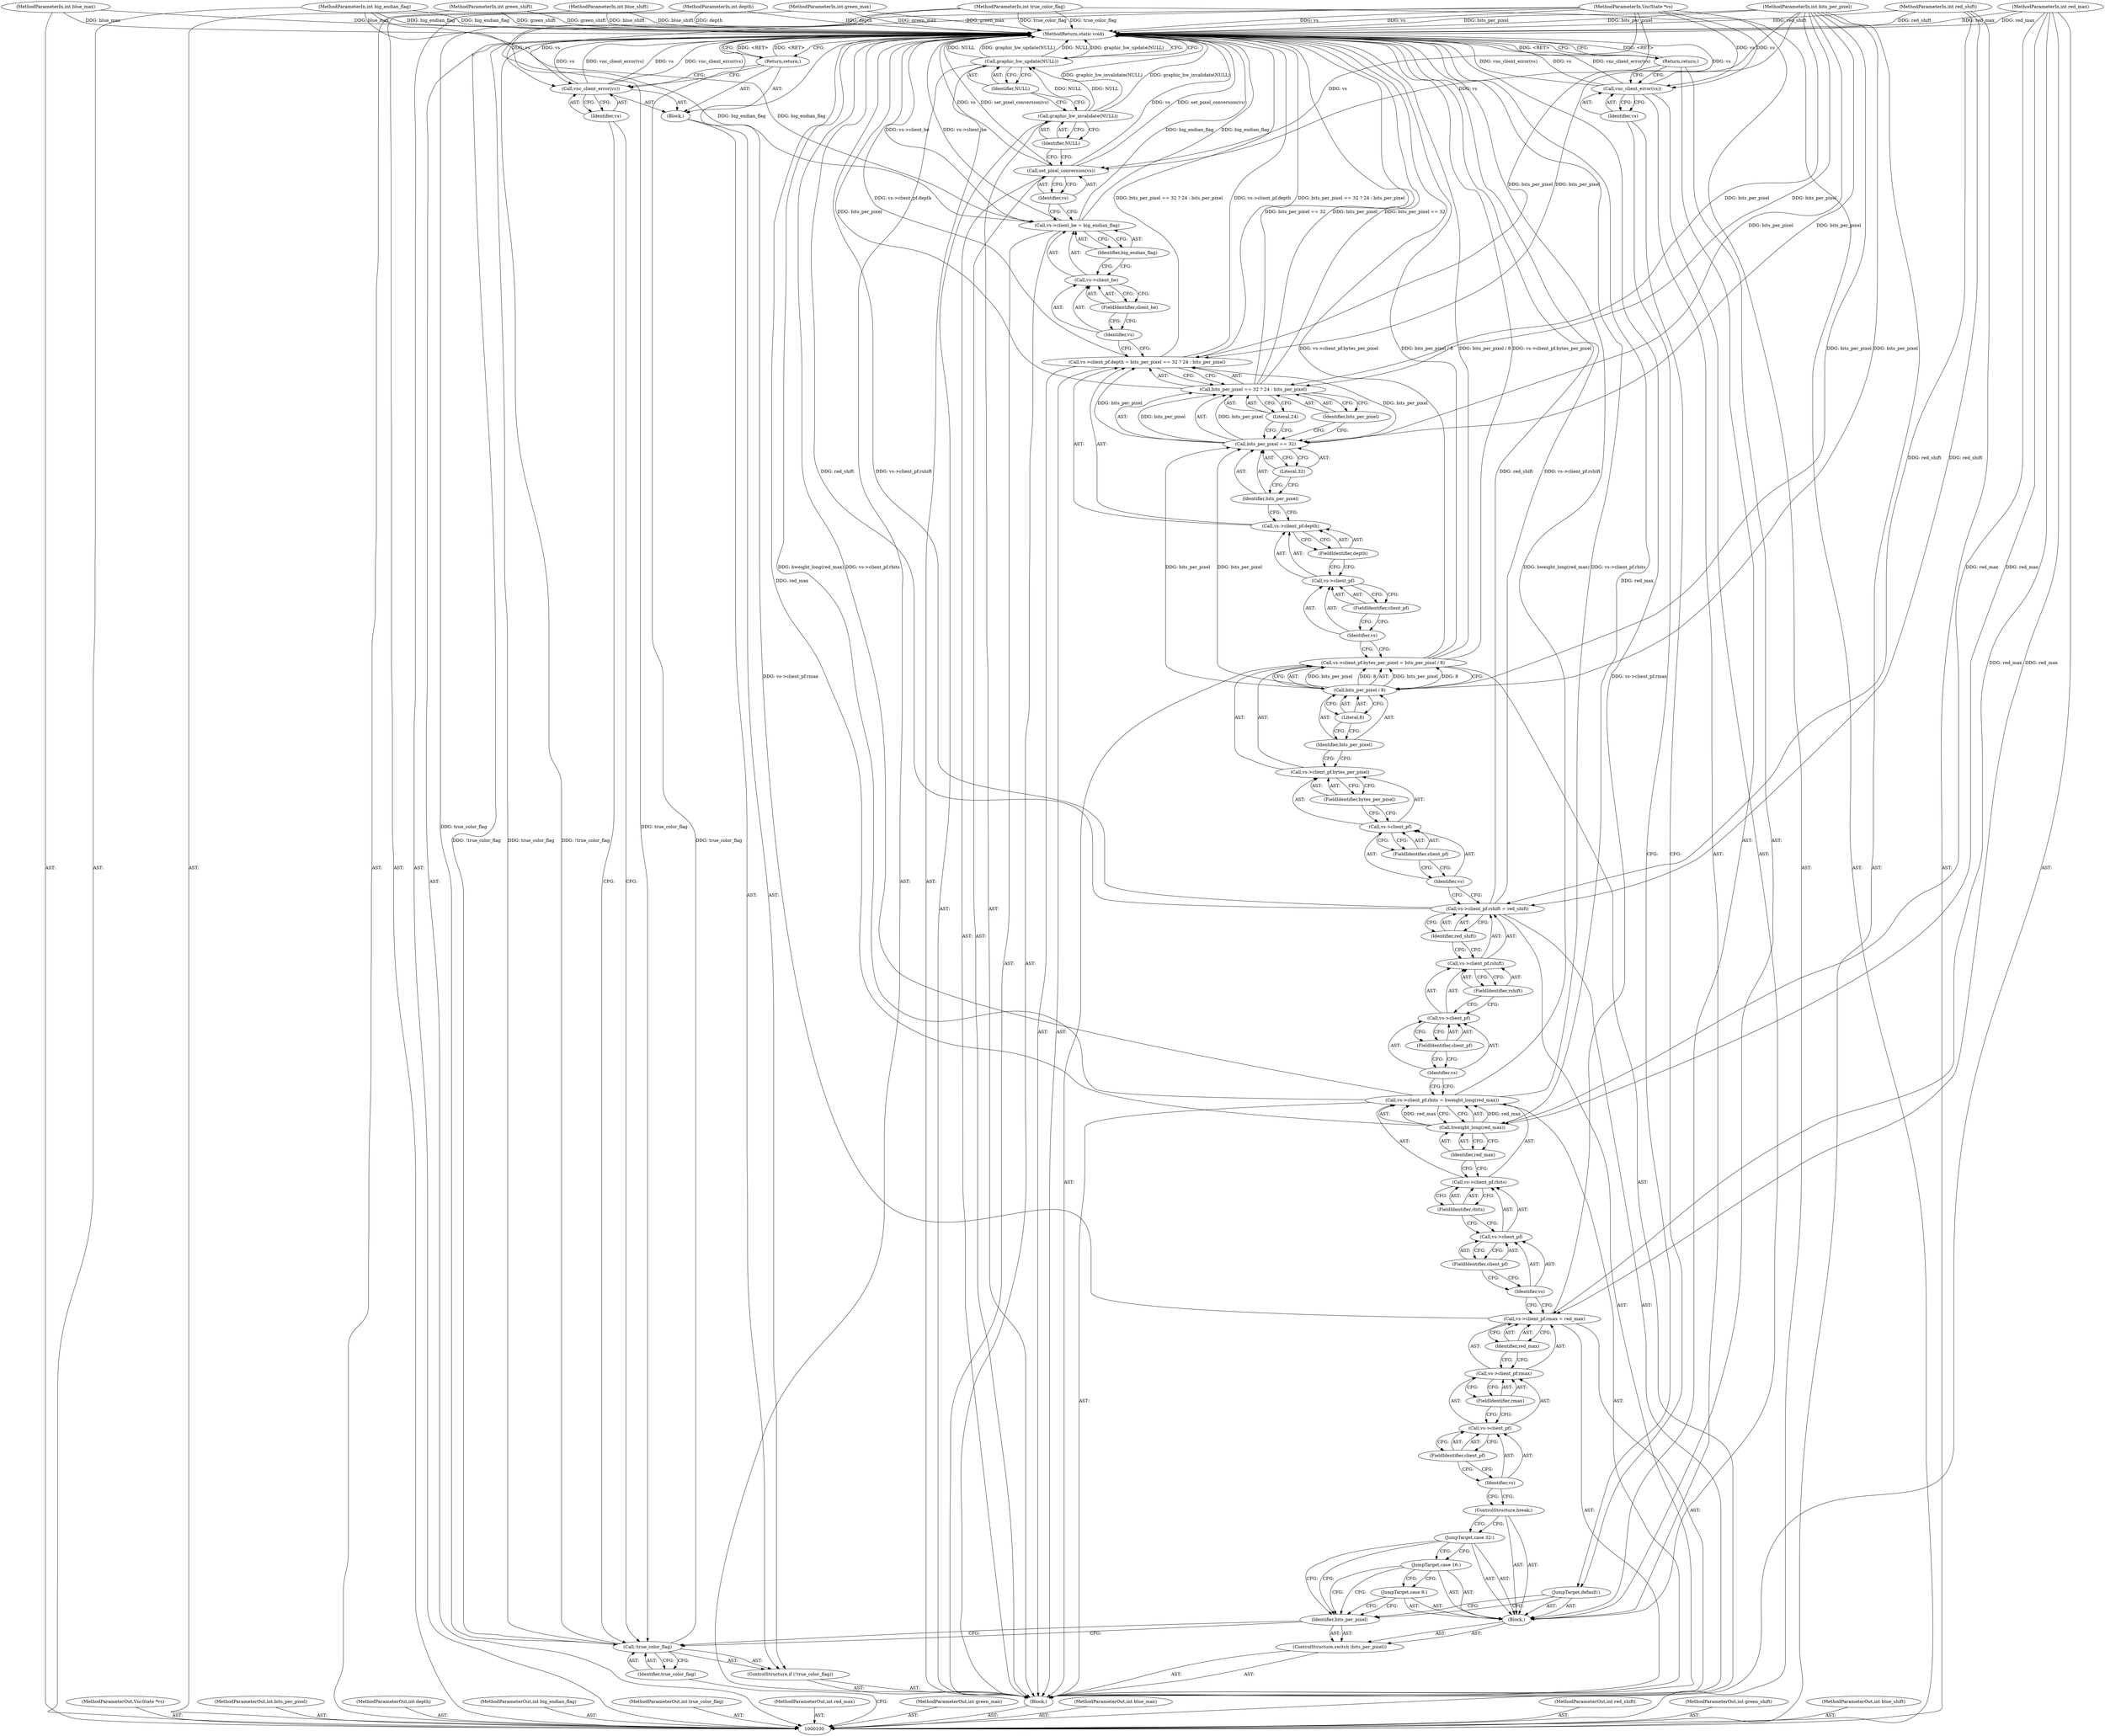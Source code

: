digraph "0_qemu_e6908bfe8e07f2b452e78e677da1b45b1c0f6829" {
"1000185" [label="(MethodReturn,static void)"];
"1000101" [label="(MethodParameterIn,VncState *vs)"];
"1000247" [label="(MethodParameterOut,VncState *vs)"];
"1000121" [label="(Identifier,bits_per_pixel)"];
"1000122" [label="(Block,)"];
"1000120" [label="(ControlStructure,switch (bits_per_pixel))"];
"1000123" [label="(JumpTarget,case 8:)"];
"1000124" [label="(JumpTarget,case 16:)"];
"1000125" [label="(JumpTarget,case 32:)"];
"1000126" [label="(ControlStructure,break;)"];
"1000127" [label="(JumpTarget,default:)"];
"1000129" [label="(Identifier,vs)"];
"1000128" [label="(Call,vnc_client_error(vs))"];
"1000130" [label="(Return,return;)"];
"1000102" [label="(MethodParameterIn,int bits_per_pixel)"];
"1000248" [label="(MethodParameterOut,int bits_per_pixel)"];
"1000103" [label="(MethodParameterIn,int depth)"];
"1000249" [label="(MethodParameterOut,int depth)"];
"1000136" [label="(FieldIdentifier,rmax)"];
"1000137" [label="(Identifier,red_max)"];
"1000131" [label="(Call,vs->client_pf.rmax = red_max)"];
"1000132" [label="(Call,vs->client_pf.rmax)"];
"1000133" [label="(Call,vs->client_pf)"];
"1000134" [label="(Identifier,vs)"];
"1000135" [label="(FieldIdentifier,client_pf)"];
"1000143" [label="(FieldIdentifier,rbits)"];
"1000144" [label="(Call,hweight_long(red_max))"];
"1000145" [label="(Identifier,red_max)"];
"1000138" [label="(Call,vs->client_pf.rbits = hweight_long(red_max))"];
"1000139" [label="(Call,vs->client_pf.rbits)"];
"1000140" [label="(Call,vs->client_pf)"];
"1000141" [label="(Identifier,vs)"];
"1000142" [label="(FieldIdentifier,client_pf)"];
"1000151" [label="(FieldIdentifier,rshift)"];
"1000152" [label="(Identifier,red_shift)"];
"1000146" [label="(Call,vs->client_pf.rshift = red_shift)"];
"1000147" [label="(Call,vs->client_pf.rshift)"];
"1000148" [label="(Call,vs->client_pf)"];
"1000149" [label="(Identifier,vs)"];
"1000150" [label="(FieldIdentifier,client_pf)"];
"1000158" [label="(FieldIdentifier,bytes_per_pixel)"];
"1000159" [label="(Call,bits_per_pixel / 8)"];
"1000160" [label="(Identifier,bits_per_pixel)"];
"1000153" [label="(Call,vs->client_pf.bytes_per_pixel = bits_per_pixel / 8)"];
"1000154" [label="(Call,vs->client_pf.bytes_per_pixel)"];
"1000155" [label="(Call,vs->client_pf)"];
"1000156" [label="(Identifier,vs)"];
"1000161" [label="(Literal,8)"];
"1000157" [label="(FieldIdentifier,client_pf)"];
"1000167" [label="(FieldIdentifier,depth)"];
"1000168" [label="(Call,bits_per_pixel == 32 ? 24 : bits_per_pixel)"];
"1000169" [label="(Call,bits_per_pixel == 32)"];
"1000170" [label="(Identifier,bits_per_pixel)"];
"1000162" [label="(Call,vs->client_pf.depth = bits_per_pixel == 32 ? 24 : bits_per_pixel)"];
"1000163" [label="(Call,vs->client_pf.depth)"];
"1000164" [label="(Call,vs->client_pf)"];
"1000165" [label="(Identifier,vs)"];
"1000171" [label="(Literal,32)"];
"1000172" [label="(Literal,24)"];
"1000173" [label="(Identifier,bits_per_pixel)"];
"1000166" [label="(FieldIdentifier,client_pf)"];
"1000178" [label="(Identifier,big_endian_flag)"];
"1000174" [label="(Call,vs->client_be = big_endian_flag)"];
"1000175" [label="(Call,vs->client_be)"];
"1000176" [label="(Identifier,vs)"];
"1000177" [label="(FieldIdentifier,client_be)"];
"1000180" [label="(Identifier,vs)"];
"1000179" [label="(Call,set_pixel_conversion(vs))"];
"1000104" [label="(MethodParameterIn,int big_endian_flag)"];
"1000250" [label="(MethodParameterOut,int big_endian_flag)"];
"1000105" [label="(MethodParameterIn,int true_color_flag)"];
"1000251" [label="(MethodParameterOut,int true_color_flag)"];
"1000182" [label="(Identifier,NULL)"];
"1000181" [label="(Call,graphic_hw_invalidate(NULL))"];
"1000184" [label="(Identifier,NULL)"];
"1000183" [label="(Call,graphic_hw_update(NULL))"];
"1000106" [label="(MethodParameterIn,int red_max)"];
"1000252" [label="(MethodParameterOut,int red_max)"];
"1000107" [label="(MethodParameterIn,int green_max)"];
"1000253" [label="(MethodParameterOut,int green_max)"];
"1000108" [label="(MethodParameterIn,int blue_max)"];
"1000254" [label="(MethodParameterOut,int blue_max)"];
"1000109" [label="(MethodParameterIn,int red_shift)"];
"1000255" [label="(MethodParameterOut,int red_shift)"];
"1000110" [label="(MethodParameterIn,int green_shift)"];
"1000256" [label="(MethodParameterOut,int green_shift)"];
"1000111" [label="(MethodParameterIn,int blue_shift)"];
"1000257" [label="(MethodParameterOut,int blue_shift)"];
"1000112" [label="(Block,)"];
"1000116" [label="(Block,)"];
"1000113" [label="(ControlStructure,if (!true_color_flag))"];
"1000114" [label="(Call,!true_color_flag)"];
"1000115" [label="(Identifier,true_color_flag)"];
"1000118" [label="(Identifier,vs)"];
"1000117" [label="(Call,vnc_client_error(vs))"];
"1000119" [label="(Return,return;)"];
"1000185" -> "1000100"  [label="AST: "];
"1000185" -> "1000119"  [label="CFG: "];
"1000185" -> "1000130"  [label="CFG: "];
"1000185" -> "1000183"  [label="CFG: "];
"1000119" -> "1000185"  [label="DDG: <RET>"];
"1000130" -> "1000185"  [label="DDG: <RET>"];
"1000162" -> "1000185"  [label="DDG: bits_per_pixel == 32 ? 24 : bits_per_pixel"];
"1000162" -> "1000185"  [label="DDG: vs->client_pf.depth"];
"1000108" -> "1000185"  [label="DDG: blue_max"];
"1000107" -> "1000185"  [label="DDG: green_max"];
"1000168" -> "1000185"  [label="DDG: bits_per_pixel == 32"];
"1000168" -> "1000185"  [label="DDG: bits_per_pixel"];
"1000105" -> "1000185"  [label="DDG: true_color_flag"];
"1000114" -> "1000185"  [label="DDG: !true_color_flag"];
"1000114" -> "1000185"  [label="DDG: true_color_flag"];
"1000181" -> "1000185"  [label="DDG: graphic_hw_invalidate(NULL)"];
"1000117" -> "1000185"  [label="DDG: vs"];
"1000117" -> "1000185"  [label="DDG: vnc_client_error(vs)"];
"1000102" -> "1000185"  [label="DDG: bits_per_pixel"];
"1000153" -> "1000185"  [label="DDG: vs->client_pf.bytes_per_pixel"];
"1000153" -> "1000185"  [label="DDG: bits_per_pixel / 8"];
"1000144" -> "1000185"  [label="DDG: red_max"];
"1000174" -> "1000185"  [label="DDG: big_endian_flag"];
"1000174" -> "1000185"  [label="DDG: vs->client_be"];
"1000179" -> "1000185"  [label="DDG: set_pixel_conversion(vs)"];
"1000179" -> "1000185"  [label="DDG: vs"];
"1000104" -> "1000185"  [label="DDG: big_endian_flag"];
"1000131" -> "1000185"  [label="DDG: vs->client_pf.rmax"];
"1000138" -> "1000185"  [label="DDG: vs->client_pf.rbits"];
"1000138" -> "1000185"  [label="DDG: hweight_long(red_max)"];
"1000183" -> "1000185"  [label="DDG: NULL"];
"1000183" -> "1000185"  [label="DDG: graphic_hw_update(NULL)"];
"1000146" -> "1000185"  [label="DDG: red_shift"];
"1000146" -> "1000185"  [label="DDG: vs->client_pf.rshift"];
"1000128" -> "1000185"  [label="DDG: vs"];
"1000128" -> "1000185"  [label="DDG: vnc_client_error(vs)"];
"1000103" -> "1000185"  [label="DDG: depth"];
"1000101" -> "1000185"  [label="DDG: vs"];
"1000110" -> "1000185"  [label="DDG: green_shift"];
"1000111" -> "1000185"  [label="DDG: blue_shift"];
"1000106" -> "1000185"  [label="DDG: red_max"];
"1000109" -> "1000185"  [label="DDG: red_shift"];
"1000101" -> "1000100"  [label="AST: "];
"1000101" -> "1000185"  [label="DDG: vs"];
"1000101" -> "1000117"  [label="DDG: vs"];
"1000101" -> "1000128"  [label="DDG: vs"];
"1000101" -> "1000179"  [label="DDG: vs"];
"1000247" -> "1000100"  [label="AST: "];
"1000121" -> "1000120"  [label="AST: "];
"1000121" -> "1000114"  [label="CFG: "];
"1000123" -> "1000121"  [label="CFG: "];
"1000124" -> "1000121"  [label="CFG: "];
"1000125" -> "1000121"  [label="CFG: "];
"1000127" -> "1000121"  [label="CFG: "];
"1000122" -> "1000120"  [label="AST: "];
"1000123" -> "1000122"  [label="AST: "];
"1000124" -> "1000122"  [label="AST: "];
"1000125" -> "1000122"  [label="AST: "];
"1000126" -> "1000122"  [label="AST: "];
"1000127" -> "1000122"  [label="AST: "];
"1000128" -> "1000122"  [label="AST: "];
"1000130" -> "1000122"  [label="AST: "];
"1000120" -> "1000112"  [label="AST: "];
"1000121" -> "1000120"  [label="AST: "];
"1000122" -> "1000120"  [label="AST: "];
"1000123" -> "1000122"  [label="AST: "];
"1000123" -> "1000121"  [label="CFG: "];
"1000124" -> "1000123"  [label="CFG: "];
"1000124" -> "1000122"  [label="AST: "];
"1000124" -> "1000121"  [label="CFG: "];
"1000124" -> "1000123"  [label="CFG: "];
"1000125" -> "1000124"  [label="CFG: "];
"1000125" -> "1000122"  [label="AST: "];
"1000125" -> "1000121"  [label="CFG: "];
"1000125" -> "1000124"  [label="CFG: "];
"1000126" -> "1000125"  [label="CFG: "];
"1000126" -> "1000122"  [label="AST: "];
"1000126" -> "1000125"  [label="CFG: "];
"1000134" -> "1000126"  [label="CFG: "];
"1000127" -> "1000122"  [label="AST: "];
"1000127" -> "1000121"  [label="CFG: "];
"1000129" -> "1000127"  [label="CFG: "];
"1000129" -> "1000128"  [label="AST: "];
"1000129" -> "1000127"  [label="CFG: "];
"1000128" -> "1000129"  [label="CFG: "];
"1000128" -> "1000122"  [label="AST: "];
"1000128" -> "1000129"  [label="CFG: "];
"1000129" -> "1000128"  [label="AST: "];
"1000130" -> "1000128"  [label="CFG: "];
"1000128" -> "1000185"  [label="DDG: vs"];
"1000128" -> "1000185"  [label="DDG: vnc_client_error(vs)"];
"1000101" -> "1000128"  [label="DDG: vs"];
"1000130" -> "1000122"  [label="AST: "];
"1000130" -> "1000128"  [label="CFG: "];
"1000185" -> "1000130"  [label="CFG: "];
"1000130" -> "1000185"  [label="DDG: <RET>"];
"1000102" -> "1000100"  [label="AST: "];
"1000102" -> "1000185"  [label="DDG: bits_per_pixel"];
"1000102" -> "1000159"  [label="DDG: bits_per_pixel"];
"1000102" -> "1000162"  [label="DDG: bits_per_pixel"];
"1000102" -> "1000169"  [label="DDG: bits_per_pixel"];
"1000102" -> "1000168"  [label="DDG: bits_per_pixel"];
"1000248" -> "1000100"  [label="AST: "];
"1000103" -> "1000100"  [label="AST: "];
"1000103" -> "1000185"  [label="DDG: depth"];
"1000249" -> "1000100"  [label="AST: "];
"1000136" -> "1000132"  [label="AST: "];
"1000136" -> "1000133"  [label="CFG: "];
"1000132" -> "1000136"  [label="CFG: "];
"1000137" -> "1000131"  [label="AST: "];
"1000137" -> "1000132"  [label="CFG: "];
"1000131" -> "1000137"  [label="CFG: "];
"1000131" -> "1000112"  [label="AST: "];
"1000131" -> "1000137"  [label="CFG: "];
"1000132" -> "1000131"  [label="AST: "];
"1000137" -> "1000131"  [label="AST: "];
"1000141" -> "1000131"  [label="CFG: "];
"1000131" -> "1000185"  [label="DDG: vs->client_pf.rmax"];
"1000106" -> "1000131"  [label="DDG: red_max"];
"1000132" -> "1000131"  [label="AST: "];
"1000132" -> "1000136"  [label="CFG: "];
"1000133" -> "1000132"  [label="AST: "];
"1000136" -> "1000132"  [label="AST: "];
"1000137" -> "1000132"  [label="CFG: "];
"1000133" -> "1000132"  [label="AST: "];
"1000133" -> "1000135"  [label="CFG: "];
"1000134" -> "1000133"  [label="AST: "];
"1000135" -> "1000133"  [label="AST: "];
"1000136" -> "1000133"  [label="CFG: "];
"1000134" -> "1000133"  [label="AST: "];
"1000134" -> "1000126"  [label="CFG: "];
"1000135" -> "1000134"  [label="CFG: "];
"1000135" -> "1000133"  [label="AST: "];
"1000135" -> "1000134"  [label="CFG: "];
"1000133" -> "1000135"  [label="CFG: "];
"1000143" -> "1000139"  [label="AST: "];
"1000143" -> "1000140"  [label="CFG: "];
"1000139" -> "1000143"  [label="CFG: "];
"1000144" -> "1000138"  [label="AST: "];
"1000144" -> "1000145"  [label="CFG: "];
"1000145" -> "1000144"  [label="AST: "];
"1000138" -> "1000144"  [label="CFG: "];
"1000144" -> "1000185"  [label="DDG: red_max"];
"1000144" -> "1000138"  [label="DDG: red_max"];
"1000106" -> "1000144"  [label="DDG: red_max"];
"1000145" -> "1000144"  [label="AST: "];
"1000145" -> "1000139"  [label="CFG: "];
"1000144" -> "1000145"  [label="CFG: "];
"1000138" -> "1000112"  [label="AST: "];
"1000138" -> "1000144"  [label="CFG: "];
"1000139" -> "1000138"  [label="AST: "];
"1000144" -> "1000138"  [label="AST: "];
"1000149" -> "1000138"  [label="CFG: "];
"1000138" -> "1000185"  [label="DDG: vs->client_pf.rbits"];
"1000138" -> "1000185"  [label="DDG: hweight_long(red_max)"];
"1000144" -> "1000138"  [label="DDG: red_max"];
"1000139" -> "1000138"  [label="AST: "];
"1000139" -> "1000143"  [label="CFG: "];
"1000140" -> "1000139"  [label="AST: "];
"1000143" -> "1000139"  [label="AST: "];
"1000145" -> "1000139"  [label="CFG: "];
"1000140" -> "1000139"  [label="AST: "];
"1000140" -> "1000142"  [label="CFG: "];
"1000141" -> "1000140"  [label="AST: "];
"1000142" -> "1000140"  [label="AST: "];
"1000143" -> "1000140"  [label="CFG: "];
"1000141" -> "1000140"  [label="AST: "];
"1000141" -> "1000131"  [label="CFG: "];
"1000142" -> "1000141"  [label="CFG: "];
"1000142" -> "1000140"  [label="AST: "];
"1000142" -> "1000141"  [label="CFG: "];
"1000140" -> "1000142"  [label="CFG: "];
"1000151" -> "1000147"  [label="AST: "];
"1000151" -> "1000148"  [label="CFG: "];
"1000147" -> "1000151"  [label="CFG: "];
"1000152" -> "1000146"  [label="AST: "];
"1000152" -> "1000147"  [label="CFG: "];
"1000146" -> "1000152"  [label="CFG: "];
"1000146" -> "1000112"  [label="AST: "];
"1000146" -> "1000152"  [label="CFG: "];
"1000147" -> "1000146"  [label="AST: "];
"1000152" -> "1000146"  [label="AST: "];
"1000156" -> "1000146"  [label="CFG: "];
"1000146" -> "1000185"  [label="DDG: red_shift"];
"1000146" -> "1000185"  [label="DDG: vs->client_pf.rshift"];
"1000109" -> "1000146"  [label="DDG: red_shift"];
"1000147" -> "1000146"  [label="AST: "];
"1000147" -> "1000151"  [label="CFG: "];
"1000148" -> "1000147"  [label="AST: "];
"1000151" -> "1000147"  [label="AST: "];
"1000152" -> "1000147"  [label="CFG: "];
"1000148" -> "1000147"  [label="AST: "];
"1000148" -> "1000150"  [label="CFG: "];
"1000149" -> "1000148"  [label="AST: "];
"1000150" -> "1000148"  [label="AST: "];
"1000151" -> "1000148"  [label="CFG: "];
"1000149" -> "1000148"  [label="AST: "];
"1000149" -> "1000138"  [label="CFG: "];
"1000150" -> "1000149"  [label="CFG: "];
"1000150" -> "1000148"  [label="AST: "];
"1000150" -> "1000149"  [label="CFG: "];
"1000148" -> "1000150"  [label="CFG: "];
"1000158" -> "1000154"  [label="AST: "];
"1000158" -> "1000155"  [label="CFG: "];
"1000154" -> "1000158"  [label="CFG: "];
"1000159" -> "1000153"  [label="AST: "];
"1000159" -> "1000161"  [label="CFG: "];
"1000160" -> "1000159"  [label="AST: "];
"1000161" -> "1000159"  [label="AST: "];
"1000153" -> "1000159"  [label="CFG: "];
"1000159" -> "1000153"  [label="DDG: bits_per_pixel"];
"1000159" -> "1000153"  [label="DDG: 8"];
"1000102" -> "1000159"  [label="DDG: bits_per_pixel"];
"1000159" -> "1000169"  [label="DDG: bits_per_pixel"];
"1000160" -> "1000159"  [label="AST: "];
"1000160" -> "1000154"  [label="CFG: "];
"1000161" -> "1000160"  [label="CFG: "];
"1000153" -> "1000112"  [label="AST: "];
"1000153" -> "1000159"  [label="CFG: "];
"1000154" -> "1000153"  [label="AST: "];
"1000159" -> "1000153"  [label="AST: "];
"1000165" -> "1000153"  [label="CFG: "];
"1000153" -> "1000185"  [label="DDG: vs->client_pf.bytes_per_pixel"];
"1000153" -> "1000185"  [label="DDG: bits_per_pixel / 8"];
"1000159" -> "1000153"  [label="DDG: bits_per_pixel"];
"1000159" -> "1000153"  [label="DDG: 8"];
"1000154" -> "1000153"  [label="AST: "];
"1000154" -> "1000158"  [label="CFG: "];
"1000155" -> "1000154"  [label="AST: "];
"1000158" -> "1000154"  [label="AST: "];
"1000160" -> "1000154"  [label="CFG: "];
"1000155" -> "1000154"  [label="AST: "];
"1000155" -> "1000157"  [label="CFG: "];
"1000156" -> "1000155"  [label="AST: "];
"1000157" -> "1000155"  [label="AST: "];
"1000158" -> "1000155"  [label="CFG: "];
"1000156" -> "1000155"  [label="AST: "];
"1000156" -> "1000146"  [label="CFG: "];
"1000157" -> "1000156"  [label="CFG: "];
"1000161" -> "1000159"  [label="AST: "];
"1000161" -> "1000160"  [label="CFG: "];
"1000159" -> "1000161"  [label="CFG: "];
"1000157" -> "1000155"  [label="AST: "];
"1000157" -> "1000156"  [label="CFG: "];
"1000155" -> "1000157"  [label="CFG: "];
"1000167" -> "1000163"  [label="AST: "];
"1000167" -> "1000164"  [label="CFG: "];
"1000163" -> "1000167"  [label="CFG: "];
"1000168" -> "1000162"  [label="AST: "];
"1000168" -> "1000172"  [label="CFG: "];
"1000168" -> "1000173"  [label="CFG: "];
"1000169" -> "1000168"  [label="AST: "];
"1000172" -> "1000168"  [label="AST: "];
"1000173" -> "1000168"  [label="AST: "];
"1000162" -> "1000168"  [label="CFG: "];
"1000168" -> "1000185"  [label="DDG: bits_per_pixel == 32"];
"1000168" -> "1000185"  [label="DDG: bits_per_pixel"];
"1000169" -> "1000168"  [label="DDG: bits_per_pixel"];
"1000102" -> "1000168"  [label="DDG: bits_per_pixel"];
"1000169" -> "1000168"  [label="AST: "];
"1000169" -> "1000171"  [label="CFG: "];
"1000170" -> "1000169"  [label="AST: "];
"1000171" -> "1000169"  [label="AST: "];
"1000172" -> "1000169"  [label="CFG: "];
"1000173" -> "1000169"  [label="CFG: "];
"1000169" -> "1000162"  [label="DDG: bits_per_pixel"];
"1000159" -> "1000169"  [label="DDG: bits_per_pixel"];
"1000102" -> "1000169"  [label="DDG: bits_per_pixel"];
"1000169" -> "1000168"  [label="DDG: bits_per_pixel"];
"1000170" -> "1000169"  [label="AST: "];
"1000170" -> "1000163"  [label="CFG: "];
"1000171" -> "1000170"  [label="CFG: "];
"1000162" -> "1000112"  [label="AST: "];
"1000162" -> "1000168"  [label="CFG: "];
"1000163" -> "1000162"  [label="AST: "];
"1000168" -> "1000162"  [label="AST: "];
"1000176" -> "1000162"  [label="CFG: "];
"1000162" -> "1000185"  [label="DDG: bits_per_pixel == 32 ? 24 : bits_per_pixel"];
"1000162" -> "1000185"  [label="DDG: vs->client_pf.depth"];
"1000169" -> "1000162"  [label="DDG: bits_per_pixel"];
"1000102" -> "1000162"  [label="DDG: bits_per_pixel"];
"1000163" -> "1000162"  [label="AST: "];
"1000163" -> "1000167"  [label="CFG: "];
"1000164" -> "1000163"  [label="AST: "];
"1000167" -> "1000163"  [label="AST: "];
"1000170" -> "1000163"  [label="CFG: "];
"1000164" -> "1000163"  [label="AST: "];
"1000164" -> "1000166"  [label="CFG: "];
"1000165" -> "1000164"  [label="AST: "];
"1000166" -> "1000164"  [label="AST: "];
"1000167" -> "1000164"  [label="CFG: "];
"1000165" -> "1000164"  [label="AST: "];
"1000165" -> "1000153"  [label="CFG: "];
"1000166" -> "1000165"  [label="CFG: "];
"1000171" -> "1000169"  [label="AST: "];
"1000171" -> "1000170"  [label="CFG: "];
"1000169" -> "1000171"  [label="CFG: "];
"1000172" -> "1000168"  [label="AST: "];
"1000172" -> "1000169"  [label="CFG: "];
"1000168" -> "1000172"  [label="CFG: "];
"1000173" -> "1000168"  [label="AST: "];
"1000173" -> "1000169"  [label="CFG: "];
"1000168" -> "1000173"  [label="CFG: "];
"1000166" -> "1000164"  [label="AST: "];
"1000166" -> "1000165"  [label="CFG: "];
"1000164" -> "1000166"  [label="CFG: "];
"1000178" -> "1000174"  [label="AST: "];
"1000178" -> "1000175"  [label="CFG: "];
"1000174" -> "1000178"  [label="CFG: "];
"1000174" -> "1000112"  [label="AST: "];
"1000174" -> "1000178"  [label="CFG: "];
"1000175" -> "1000174"  [label="AST: "];
"1000178" -> "1000174"  [label="AST: "];
"1000180" -> "1000174"  [label="CFG: "];
"1000174" -> "1000185"  [label="DDG: big_endian_flag"];
"1000174" -> "1000185"  [label="DDG: vs->client_be"];
"1000104" -> "1000174"  [label="DDG: big_endian_flag"];
"1000175" -> "1000174"  [label="AST: "];
"1000175" -> "1000177"  [label="CFG: "];
"1000176" -> "1000175"  [label="AST: "];
"1000177" -> "1000175"  [label="AST: "];
"1000178" -> "1000175"  [label="CFG: "];
"1000176" -> "1000175"  [label="AST: "];
"1000176" -> "1000162"  [label="CFG: "];
"1000177" -> "1000176"  [label="CFG: "];
"1000177" -> "1000175"  [label="AST: "];
"1000177" -> "1000176"  [label="CFG: "];
"1000175" -> "1000177"  [label="CFG: "];
"1000180" -> "1000179"  [label="AST: "];
"1000180" -> "1000174"  [label="CFG: "];
"1000179" -> "1000180"  [label="CFG: "];
"1000179" -> "1000112"  [label="AST: "];
"1000179" -> "1000180"  [label="CFG: "];
"1000180" -> "1000179"  [label="AST: "];
"1000182" -> "1000179"  [label="CFG: "];
"1000179" -> "1000185"  [label="DDG: set_pixel_conversion(vs)"];
"1000179" -> "1000185"  [label="DDG: vs"];
"1000101" -> "1000179"  [label="DDG: vs"];
"1000104" -> "1000100"  [label="AST: "];
"1000104" -> "1000185"  [label="DDG: big_endian_flag"];
"1000104" -> "1000174"  [label="DDG: big_endian_flag"];
"1000250" -> "1000100"  [label="AST: "];
"1000105" -> "1000100"  [label="AST: "];
"1000105" -> "1000185"  [label="DDG: true_color_flag"];
"1000105" -> "1000114"  [label="DDG: true_color_flag"];
"1000251" -> "1000100"  [label="AST: "];
"1000182" -> "1000181"  [label="AST: "];
"1000182" -> "1000179"  [label="CFG: "];
"1000181" -> "1000182"  [label="CFG: "];
"1000181" -> "1000112"  [label="AST: "];
"1000181" -> "1000182"  [label="CFG: "];
"1000182" -> "1000181"  [label="AST: "];
"1000184" -> "1000181"  [label="CFG: "];
"1000181" -> "1000185"  [label="DDG: graphic_hw_invalidate(NULL)"];
"1000181" -> "1000183"  [label="DDG: NULL"];
"1000184" -> "1000183"  [label="AST: "];
"1000184" -> "1000181"  [label="CFG: "];
"1000183" -> "1000184"  [label="CFG: "];
"1000183" -> "1000112"  [label="AST: "];
"1000183" -> "1000184"  [label="CFG: "];
"1000184" -> "1000183"  [label="AST: "];
"1000185" -> "1000183"  [label="CFG: "];
"1000183" -> "1000185"  [label="DDG: NULL"];
"1000183" -> "1000185"  [label="DDG: graphic_hw_update(NULL)"];
"1000181" -> "1000183"  [label="DDG: NULL"];
"1000106" -> "1000100"  [label="AST: "];
"1000106" -> "1000185"  [label="DDG: red_max"];
"1000106" -> "1000131"  [label="DDG: red_max"];
"1000106" -> "1000144"  [label="DDG: red_max"];
"1000252" -> "1000100"  [label="AST: "];
"1000107" -> "1000100"  [label="AST: "];
"1000107" -> "1000185"  [label="DDG: green_max"];
"1000253" -> "1000100"  [label="AST: "];
"1000108" -> "1000100"  [label="AST: "];
"1000108" -> "1000185"  [label="DDG: blue_max"];
"1000254" -> "1000100"  [label="AST: "];
"1000109" -> "1000100"  [label="AST: "];
"1000109" -> "1000185"  [label="DDG: red_shift"];
"1000109" -> "1000146"  [label="DDG: red_shift"];
"1000255" -> "1000100"  [label="AST: "];
"1000110" -> "1000100"  [label="AST: "];
"1000110" -> "1000185"  [label="DDG: green_shift"];
"1000256" -> "1000100"  [label="AST: "];
"1000111" -> "1000100"  [label="AST: "];
"1000111" -> "1000185"  [label="DDG: blue_shift"];
"1000257" -> "1000100"  [label="AST: "];
"1000112" -> "1000100"  [label="AST: "];
"1000113" -> "1000112"  [label="AST: "];
"1000120" -> "1000112"  [label="AST: "];
"1000131" -> "1000112"  [label="AST: "];
"1000138" -> "1000112"  [label="AST: "];
"1000146" -> "1000112"  [label="AST: "];
"1000153" -> "1000112"  [label="AST: "];
"1000162" -> "1000112"  [label="AST: "];
"1000174" -> "1000112"  [label="AST: "];
"1000179" -> "1000112"  [label="AST: "];
"1000181" -> "1000112"  [label="AST: "];
"1000183" -> "1000112"  [label="AST: "];
"1000116" -> "1000113"  [label="AST: "];
"1000117" -> "1000116"  [label="AST: "];
"1000119" -> "1000116"  [label="AST: "];
"1000113" -> "1000112"  [label="AST: "];
"1000114" -> "1000113"  [label="AST: "];
"1000116" -> "1000113"  [label="AST: "];
"1000114" -> "1000113"  [label="AST: "];
"1000114" -> "1000115"  [label="CFG: "];
"1000115" -> "1000114"  [label="AST: "];
"1000118" -> "1000114"  [label="CFG: "];
"1000121" -> "1000114"  [label="CFG: "];
"1000114" -> "1000185"  [label="DDG: !true_color_flag"];
"1000114" -> "1000185"  [label="DDG: true_color_flag"];
"1000105" -> "1000114"  [label="DDG: true_color_flag"];
"1000115" -> "1000114"  [label="AST: "];
"1000115" -> "1000100"  [label="CFG: "];
"1000114" -> "1000115"  [label="CFG: "];
"1000118" -> "1000117"  [label="AST: "];
"1000118" -> "1000114"  [label="CFG: "];
"1000117" -> "1000118"  [label="CFG: "];
"1000117" -> "1000116"  [label="AST: "];
"1000117" -> "1000118"  [label="CFG: "];
"1000118" -> "1000117"  [label="AST: "];
"1000119" -> "1000117"  [label="CFG: "];
"1000117" -> "1000185"  [label="DDG: vs"];
"1000117" -> "1000185"  [label="DDG: vnc_client_error(vs)"];
"1000101" -> "1000117"  [label="DDG: vs"];
"1000119" -> "1000116"  [label="AST: "];
"1000119" -> "1000117"  [label="CFG: "];
"1000185" -> "1000119"  [label="CFG: "];
"1000119" -> "1000185"  [label="DDG: <RET>"];
}
